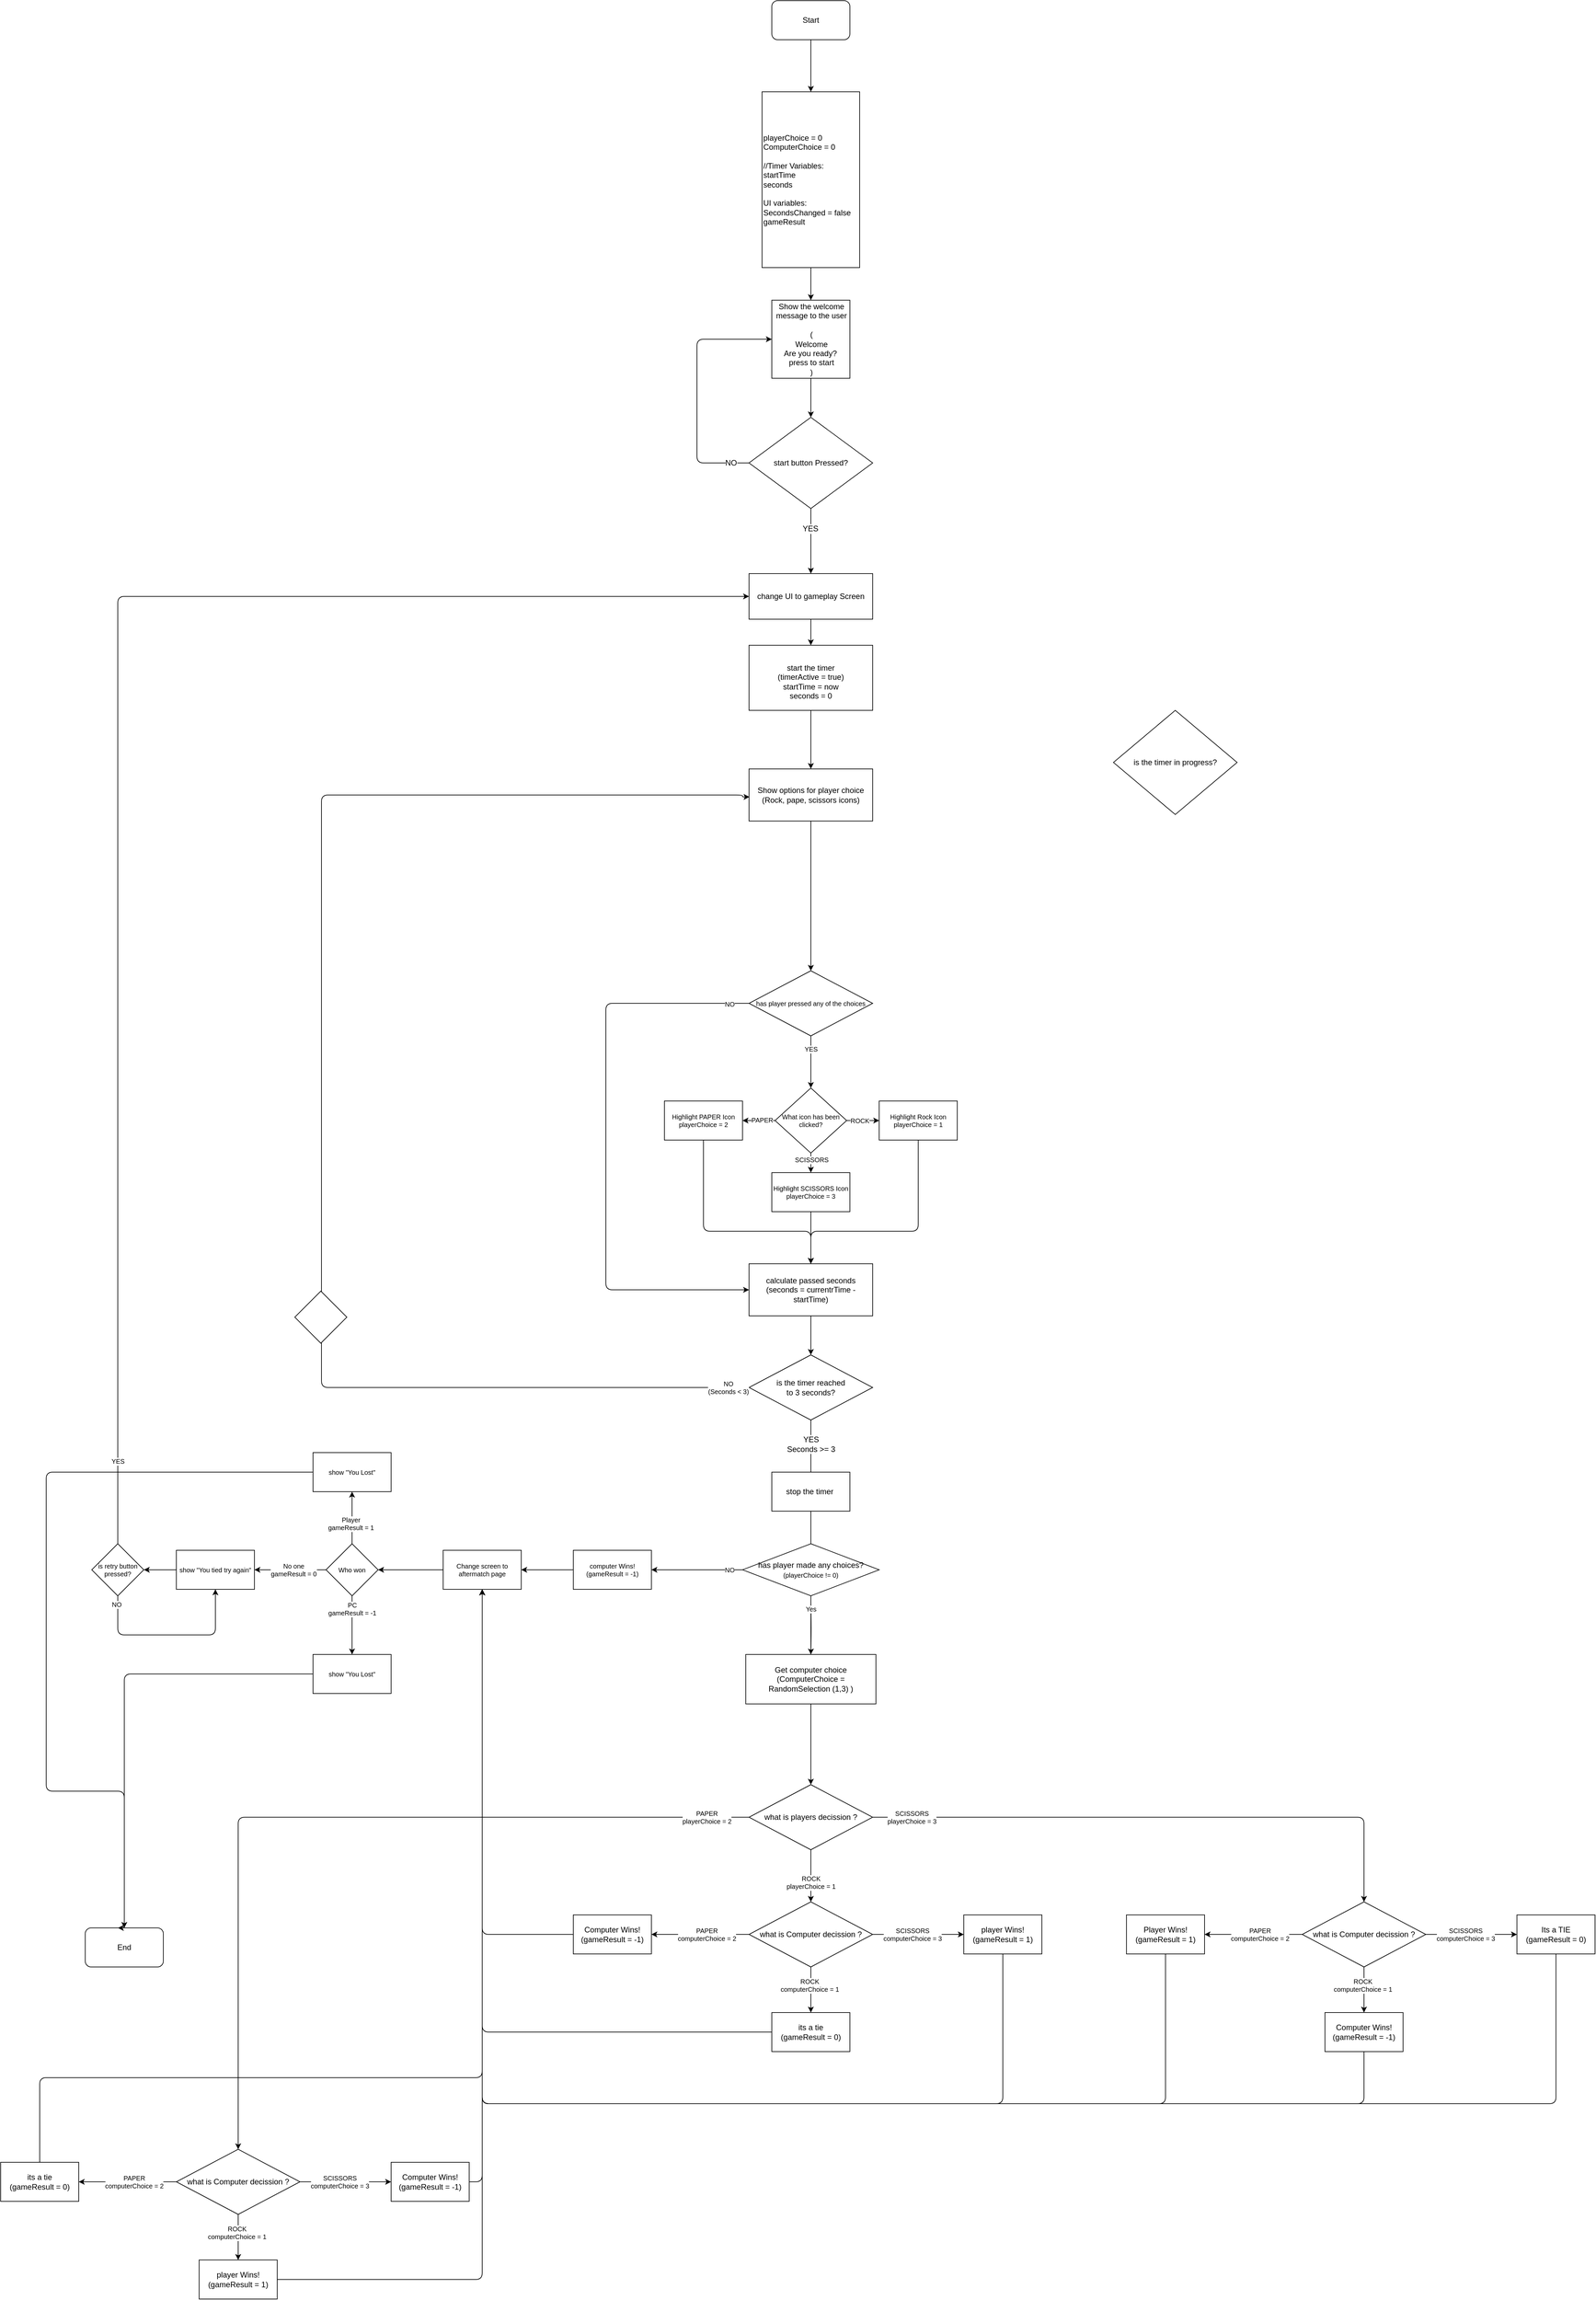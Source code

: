 <mxfile>
    <diagram id="PbanmtJ58wHPTWaSYTZD" name="Page-1">
        <mxGraphModel dx="1184" dy="220" grid="0" gridSize="10" guides="1" tooltips="1" connect="1" arrows="1" fold="1" page="1" pageScale="1" pageWidth="850" pageHeight="1100" math="0" shadow="0">
            <root>
                <mxCell id="0"/>
                <mxCell id="1" parent="0"/>
                <mxCell id="5" style="edgeStyle=none;html=1;" edge="1" parent="1" source="2" target="4">
                    <mxGeometry relative="1" as="geometry"/>
                </mxCell>
                <mxCell id="2" value="Start" style="rounded=1;whiteSpace=wrap;html=1;" vertex="1" parent="1">
                    <mxGeometry x="365" y="90" width="120" height="60" as="geometry"/>
                </mxCell>
                <mxCell id="3" value="End" style="rounded=1;whiteSpace=wrap;html=1;" vertex="1" parent="1">
                    <mxGeometry x="-690" y="3050" width="120" height="60" as="geometry"/>
                </mxCell>
                <mxCell id="11" value="" style="edgeStyle=none;html=1;" edge="1" parent="1" source="4" target="10">
                    <mxGeometry relative="1" as="geometry"/>
                </mxCell>
                <mxCell id="4" value="playerChoice = 0&lt;br&gt;ComputerChoice = 0&lt;br&gt;&lt;br&gt;//Timer Variables:&lt;br&gt;startTime&lt;br&gt;seconds&lt;br&gt;&lt;br&gt;UI variables:&lt;br&gt;SecondsChanged = false&lt;br&gt;gameResult" style="rounded=0;whiteSpace=wrap;html=1;shadow=0;glass=0;align=left;" vertex="1" parent="1">
                    <mxGeometry x="350" y="230" width="150" height="270" as="geometry"/>
                </mxCell>
                <mxCell id="16" style="edgeStyle=orthogonalEdgeStyle;html=1;" edge="1" parent="1" source="10" target="15">
                    <mxGeometry relative="1" as="geometry"/>
                </mxCell>
                <mxCell id="10" value="&lt;div style=&quot;text-align: center;&quot;&gt;&lt;span style=&quot;background-color: initial;&quot;&gt;Show the welcome message to the user&lt;/span&gt;&lt;/div&gt;&lt;div style=&quot;text-align: center;&quot;&gt;&lt;br&gt;&lt;/div&gt;&lt;div style=&quot;text-align: center;&quot;&gt;&lt;span style=&quot;background-color: initial;&quot;&gt;(&lt;/span&gt;&lt;/div&gt;&lt;div style=&quot;text-align: center;&quot;&gt;&lt;span style=&quot;background-color: initial;&quot;&gt;Welcome&lt;/span&gt;&lt;/div&gt;&lt;div style=&quot;text-align: center;&quot;&gt;Are you ready?&amp;nbsp;&lt;br&gt;press to start&lt;/div&gt;&lt;div style=&quot;text-align: center;&quot;&gt;&lt;span style=&quot;background-color: initial;&quot;&gt;)&lt;/span&gt;&lt;/div&gt;" style="whiteSpace=wrap;html=1;align=left;rounded=0;shadow=0;glass=0;" vertex="1" parent="1">
                    <mxGeometry x="365" y="550" width="120" height="120" as="geometry"/>
                </mxCell>
                <mxCell id="19" style="edgeStyle=orthogonalEdgeStyle;html=1;entryX=0;entryY=0.5;entryDx=0;entryDy=0;fontSize=5;" edge="1" parent="1" source="15" target="10">
                    <mxGeometry relative="1" as="geometry">
                        <Array as="points">
                            <mxPoint x="250" y="800"/>
                            <mxPoint x="250" y="610"/>
                        </Array>
                    </mxGeometry>
                </mxCell>
                <mxCell id="20" value="&lt;font style=&quot;font-size: 12px;&quot;&gt;NO&lt;/font&gt;" style="edgeLabel;html=1;align=center;verticalAlign=middle;resizable=0;points=[];fontSize=5;" vertex="1" connectable="0" parent="19">
                    <mxGeometry x="-0.851" relative="1" as="geometry">
                        <mxPoint as="offset"/>
                    </mxGeometry>
                </mxCell>
                <mxCell id="23" value="" style="edgeStyle=orthogonalEdgeStyle;html=1;fontSize=12;" edge="1" parent="1" source="15" target="22">
                    <mxGeometry relative="1" as="geometry"/>
                </mxCell>
                <mxCell id="24" value="YES" style="edgeLabel;html=1;align=center;verticalAlign=middle;resizable=0;points=[];fontSize=12;" vertex="1" connectable="0" parent="23">
                    <mxGeometry x="-0.388" y="-1" relative="1" as="geometry">
                        <mxPoint as="offset"/>
                    </mxGeometry>
                </mxCell>
                <mxCell id="15" value="start button Pressed?" style="rhombus;whiteSpace=wrap;html=1;rounded=0;shadow=0;glass=0;sketch=0;" vertex="1" parent="1">
                    <mxGeometry x="330" y="730" width="190" height="140" as="geometry"/>
                </mxCell>
                <mxCell id="28" style="edgeStyle=orthogonalEdgeStyle;html=1;fontSize=12;startArrow=none;" edge="1" parent="1" source="191" target="27">
                    <mxGeometry relative="1" as="geometry"/>
                </mxCell>
                <mxCell id="192" style="edgeStyle=orthogonalEdgeStyle;html=1;fontSize=10;" edge="1" parent="1" source="22" target="191">
                    <mxGeometry relative="1" as="geometry"/>
                </mxCell>
                <mxCell id="22" value="change UI to gameplay Screen" style="whiteSpace=wrap;html=1;rounded=0;shadow=0;glass=0;sketch=0;fontSize=12;" vertex="1" parent="1">
                    <mxGeometry x="330" y="970" width="190" height="70" as="geometry"/>
                </mxCell>
                <mxCell id="25" value="is the timer in progress?" style="rhombus;whiteSpace=wrap;html=1;rounded=0;shadow=0;glass=0;sketch=0;fontSize=12;" vertex="1" parent="1">
                    <mxGeometry x="890" y="1180" width="190" height="160" as="geometry"/>
                </mxCell>
                <mxCell id="172" style="edgeStyle=orthogonalEdgeStyle;html=1;fontSize=10;" edge="1" parent="1" source="27" target="171">
                    <mxGeometry relative="1" as="geometry"/>
                </mxCell>
                <mxCell id="27" value="Show options for player choice&lt;br&gt;(Rock, pape, scissors icons)" style="whiteSpace=wrap;html=1;rounded=0;shadow=0;glass=0;sketch=0;fontSize=12;" vertex="1" parent="1">
                    <mxGeometry x="330" y="1270" width="190" height="80" as="geometry"/>
                </mxCell>
                <mxCell id="32" style="edgeStyle=orthogonalEdgeStyle;html=1;fontSize=12;" edge="1" parent="1" source="29" target="31">
                    <mxGeometry relative="1" as="geometry"/>
                </mxCell>
                <mxCell id="29" value="calculate passed seconds&lt;br&gt;(seconds = currentrTime - startTime)" style="whiteSpace=wrap;html=1;rounded=0;shadow=0;glass=0;sketch=0;fontSize=12;" vertex="1" parent="1">
                    <mxGeometry x="330" y="2030" width="190" height="80" as="geometry"/>
                </mxCell>
                <mxCell id="38" style="edgeStyle=orthogonalEdgeStyle;html=1;fontSize=12;startArrow=none;" edge="1" parent="1" target="37">
                    <mxGeometry relative="1" as="geometry">
                        <mxPoint x="425" y="2550" as="sourcePoint"/>
                    </mxGeometry>
                </mxCell>
                <mxCell id="196" style="edgeStyle=orthogonalEdgeStyle;html=1;fontSize=10;entryX=0.004;entryY=0.537;entryDx=0;entryDy=0;entryPerimeter=0;startArrow=none;" edge="1" parent="1" source="216" target="27">
                    <mxGeometry relative="1" as="geometry">
                        <Array as="points">
                            <mxPoint x="-327" y="1310"/>
                            <mxPoint x="320" y="1310"/>
                            <mxPoint x="320" y="1313"/>
                        </Array>
                    </mxGeometry>
                </mxCell>
                <mxCell id="31" value="is the timer reached &lt;br&gt;to 3 seconds?" style="rhombus;whiteSpace=wrap;html=1;rounded=0;shadow=0;glass=0;sketch=0;fontSize=12;" vertex="1" parent="1">
                    <mxGeometry x="330" y="2170" width="190" height="100" as="geometry"/>
                </mxCell>
                <mxCell id="41" value="" style="edgeStyle=orthogonalEdgeStyle;html=1;fontSize=12;" edge="1" parent="1" source="37" target="42">
                    <mxGeometry relative="1" as="geometry">
                        <mxPoint x="425" y="2860" as="targetPoint"/>
                    </mxGeometry>
                </mxCell>
                <mxCell id="37" value="Get computer choice&lt;br&gt;(&lt;span style=&quot;text-align: left;&quot;&gt;ComputerChoice&amp;nbsp;= RandomSelection (1,3)&amp;nbsp;&lt;/span&gt;)" style="whiteSpace=wrap;html=1;rounded=0;shadow=0;glass=0;sketch=0;fontSize=12;" vertex="1" parent="1">
                    <mxGeometry x="325" y="2630" width="200" height="76" as="geometry"/>
                </mxCell>
                <mxCell id="93" style="edgeStyle=orthogonalEdgeStyle;html=1;fontSize=10;entryX=0.5;entryY=0;entryDx=0;entryDy=0;" edge="1" parent="1" source="42" target="140">
                    <mxGeometry relative="1" as="geometry">
                        <mxPoint x="660" y="2880" as="targetPoint"/>
                    </mxGeometry>
                </mxCell>
                <mxCell id="94" value="SCISSORS&lt;br&gt;playerChoice = 3" style="edgeLabel;html=1;align=center;verticalAlign=middle;resizable=0;points=[];fontSize=10;" vertex="1" connectable="0" parent="93">
                    <mxGeometry x="-0.19" y="1" relative="1" as="geometry">
                        <mxPoint x="-299" y="1" as="offset"/>
                    </mxGeometry>
                </mxCell>
                <mxCell id="103" value="" style="edgeStyle=orthogonalEdgeStyle;html=1;fontSize=10;" edge="1" parent="1" source="42" target="100">
                    <mxGeometry relative="1" as="geometry"/>
                </mxCell>
                <mxCell id="104" value="ROCK&lt;br&gt;playerChoice = 1" style="edgeLabel;html=1;align=center;verticalAlign=middle;resizable=0;points=[];fontSize=10;" vertex="1" connectable="0" parent="103">
                    <mxGeometry x="-0.211" y="3" relative="1" as="geometry">
                        <mxPoint x="-3" y="18" as="offset"/>
                    </mxGeometry>
                </mxCell>
                <mxCell id="134" value="" style="edgeStyle=orthogonalEdgeStyle;html=1;fontSize=10;" edge="1" source="140" target="141" parent="103">
                    <mxGeometry relative="1" as="geometry"/>
                </mxCell>
                <mxCell id="135" value="ROCK&lt;br&gt;computerChoice = 1" style="edgeLabel;html=1;align=center;verticalAlign=middle;resizable=0;points=[];fontSize=10;" vertex="1" connectable="0" parent="134">
                    <mxGeometry x="-0.211" y="-2" relative="1" as="geometry">
                        <mxPoint as="offset"/>
                    </mxGeometry>
                </mxCell>
                <mxCell id="148" value="" style="edgeStyle=orthogonalEdgeStyle;html=1;fontSize=10;" edge="1" source="154" target="155" parent="103">
                    <mxGeometry relative="1" as="geometry"/>
                </mxCell>
                <mxCell id="149" value="ROCK&lt;br&gt;computerChoice = 1" style="edgeLabel;html=1;align=center;verticalAlign=middle;resizable=0;points=[];fontSize=10;" vertex="1" connectable="0" parent="148">
                    <mxGeometry x="-0.211" y="-2" relative="1" as="geometry">
                        <mxPoint as="offset"/>
                    </mxGeometry>
                </mxCell>
                <mxCell id="111" value="PAPER&lt;br&gt;playerChoice = 2" style="edgeStyle=orthogonalEdgeStyle;html=1;fontSize=10;" edge="1" parent="1" source="42" target="154">
                    <mxGeometry x="-0.897" relative="1" as="geometry">
                        <mxPoint x="215" y="2880" as="targetPoint"/>
                        <mxPoint x="1" as="offset"/>
                    </mxGeometry>
                </mxCell>
                <mxCell id="42" value="what is players decission ?" style="rhombus;whiteSpace=wrap;html=1;rounded=0;shadow=0;glass=0;sketch=0;fontSize=12;" vertex="1" parent="1">
                    <mxGeometry x="330" y="2830" width="190" height="100" as="geometry"/>
                </mxCell>
                <mxCell id="51" value="" style="edgeStyle=orthogonalEdgeStyle;html=1;fontSize=12;endArrow=none;startArrow=none;" edge="1" parent="1" source="59" target="53">
                    <mxGeometry relative="1" as="geometry">
                        <mxPoint x="425" y="2270" as="sourcePoint"/>
                        <mxPoint x="425" y="2500" as="targetPoint"/>
                    </mxGeometry>
                </mxCell>
                <mxCell id="63" value="" style="edgeStyle=orthogonalEdgeStyle;html=1;fontSize=10;" edge="1" parent="1" source="53" target="62">
                    <mxGeometry relative="1" as="geometry"/>
                </mxCell>
                <mxCell id="64" value="NO" style="edgeLabel;html=1;align=center;verticalAlign=middle;resizable=0;points=[];fontSize=10;" vertex="1" connectable="0" parent="63">
                    <mxGeometry x="-0.274" relative="1" as="geometry">
                        <mxPoint x="31" as="offset"/>
                    </mxGeometry>
                </mxCell>
                <mxCell id="53" value="has player made any choices?&lt;br&gt;&lt;font style=&quot;font-size: 10px;&quot;&gt;(playerChoice != 0)&lt;/font&gt;" style="rhombus;whiteSpace=wrap;html=1;rounded=0;shadow=0;glass=0;sketch=0;fontSize=12;" vertex="1" parent="1">
                    <mxGeometry x="320" y="2460" width="210" height="80" as="geometry"/>
                </mxCell>
                <mxCell id="55" value="" style="edgeStyle=orthogonalEdgeStyle;html=1;fontSize=12;startArrow=none;endArrow=none;" edge="1" parent="1" source="53" target="37">
                    <mxGeometry relative="1" as="geometry">
                        <mxPoint x="425" y="2410" as="sourcePoint"/>
                        <mxPoint x="425" y="2490" as="targetPoint"/>
                    </mxGeometry>
                </mxCell>
                <mxCell id="56" value="Yes" style="edgeLabel;html=1;align=center;verticalAlign=middle;resizable=0;points=[];fontSize=10;" vertex="1" connectable="0" parent="55">
                    <mxGeometry x="-0.221" y="2" relative="1" as="geometry">
                        <mxPoint x="-2" y="-15" as="offset"/>
                    </mxGeometry>
                </mxCell>
                <mxCell id="60" value="" style="edgeStyle=orthogonalEdgeStyle;html=1;fontSize=12;endArrow=none;" edge="1" parent="1" source="31" target="59">
                    <mxGeometry relative="1" as="geometry">
                        <mxPoint x="425" y="2270" as="sourcePoint"/>
                        <mxPoint x="425" y="2520" as="targetPoint"/>
                    </mxGeometry>
                </mxCell>
                <mxCell id="61" value="YES&lt;br&gt;Seconds &amp;gt;= 3" style="edgeLabel;html=1;align=center;verticalAlign=middle;resizable=0;points=[];fontSize=12;" vertex="1" connectable="0" parent="60">
                    <mxGeometry x="-0.081" relative="1" as="geometry">
                        <mxPoint as="offset"/>
                    </mxGeometry>
                </mxCell>
                <mxCell id="59" value="&lt;span style=&quot;font-size: 12px;&quot;&gt;stop the timer&amp;nbsp;&lt;/span&gt;&lt;span style=&quot;font-size: 12px;&quot;&gt;&lt;br&gt;&lt;/span&gt;" style="rounded=0;whiteSpace=wrap;html=1;shadow=0;glass=0;sketch=0;fontSize=10;" vertex="1" parent="1">
                    <mxGeometry x="365" y="2350" width="120" height="60" as="geometry"/>
                </mxCell>
                <mxCell id="66" value="" style="edgeStyle=orthogonalEdgeStyle;html=1;fontSize=10;" edge="1" parent="1" source="62" target="65">
                    <mxGeometry relative="1" as="geometry"/>
                </mxCell>
                <mxCell id="62" value="computer Wins!&lt;br&gt;(gameResult = -1)" style="whiteSpace=wrap;html=1;rounded=0;shadow=0;glass=0;sketch=0;fontSize=10;" vertex="1" parent="1">
                    <mxGeometry x="60" y="2470" width="120" height="60" as="geometry"/>
                </mxCell>
                <mxCell id="68" value="" style="edgeStyle=orthogonalEdgeStyle;html=1;fontSize=10;" edge="1" parent="1" source="65" target="67">
                    <mxGeometry relative="1" as="geometry"/>
                </mxCell>
                <mxCell id="65" value="Change screen to aftermatch page" style="whiteSpace=wrap;html=1;rounded=0;shadow=0;glass=0;sketch=0;fontSize=10;" vertex="1" parent="1">
                    <mxGeometry x="-140" y="2470" width="120" height="60" as="geometry"/>
                </mxCell>
                <mxCell id="70" value="" style="edgeStyle=orthogonalEdgeStyle;html=1;fontSize=10;" edge="1" parent="1" source="67" target="69">
                    <mxGeometry relative="1" as="geometry"/>
                </mxCell>
                <mxCell id="71" value="PC&lt;br&gt;gameResult = -1" style="edgeLabel;html=1;align=center;verticalAlign=middle;resizable=0;points=[];fontSize=10;" vertex="1" connectable="0" parent="70">
                    <mxGeometry x="-0.756" relative="1" as="geometry">
                        <mxPoint y="9" as="offset"/>
                    </mxGeometry>
                </mxCell>
                <mxCell id="74" value="" style="edgeStyle=orthogonalEdgeStyle;html=1;fontSize=10;" edge="1" parent="1" source="67" target="73">
                    <mxGeometry relative="1" as="geometry"/>
                </mxCell>
                <mxCell id="75" value="Player&lt;br&gt;gameResult = 1" style="edgeLabel;html=1;align=center;verticalAlign=middle;resizable=0;points=[];fontSize=10;" vertex="1" connectable="0" parent="74">
                    <mxGeometry x="-0.23" y="2" relative="1" as="geometry">
                        <mxPoint as="offset"/>
                    </mxGeometry>
                </mxCell>
                <mxCell id="76" value="" style="edgeStyle=orthogonalEdgeStyle;html=1;fontSize=10;" edge="1" parent="1" source="67" target="72">
                    <mxGeometry relative="1" as="geometry"/>
                </mxCell>
                <mxCell id="77" value="No one&lt;br&gt;gameResult = 0" style="edgeLabel;html=1;align=center;verticalAlign=middle;resizable=0;points=[];fontSize=10;" vertex="1" connectable="0" parent="76">
                    <mxGeometry x="-0.229" y="-1" relative="1" as="geometry">
                        <mxPoint x="-8" y="1" as="offset"/>
                    </mxGeometry>
                </mxCell>
                <mxCell id="67" value="Who won&lt;br&gt;" style="rhombus;whiteSpace=wrap;html=1;fontSize=10;rounded=0;shadow=0;glass=0;sketch=0;" vertex="1" parent="1">
                    <mxGeometry x="-320" y="2460" width="80" height="80" as="geometry"/>
                </mxCell>
                <mxCell id="128" style="edgeStyle=orthogonalEdgeStyle;html=1;entryX=0.418;entryY=0.001;entryDx=0;entryDy=0;entryPerimeter=0;fontSize=10;" edge="1" parent="1" source="69" target="3">
                    <mxGeometry relative="1" as="geometry">
                        <Array as="points">
                            <mxPoint x="-630" y="2660"/>
                            <mxPoint x="-630" y="3050"/>
                        </Array>
                    </mxGeometry>
                </mxCell>
                <mxCell id="69" value="show &quot;You Lost&quot;" style="whiteSpace=wrap;html=1;fontSize=10;rounded=0;shadow=0;glass=0;sketch=0;" vertex="1" parent="1">
                    <mxGeometry x="-340" y="2630" width="120" height="60" as="geometry"/>
                </mxCell>
                <mxCell id="80" value="" style="edgeStyle=orthogonalEdgeStyle;html=1;fontSize=10;" edge="1" parent="1" source="72" target="79">
                    <mxGeometry relative="1" as="geometry"/>
                </mxCell>
                <mxCell id="72" value="show &quot;You tied try again&quot;&lt;br&gt;" style="whiteSpace=wrap;html=1;fontSize=10;rounded=0;shadow=0;glass=0;sketch=0;" vertex="1" parent="1">
                    <mxGeometry x="-550" y="2470" width="120" height="60" as="geometry"/>
                </mxCell>
                <mxCell id="132" style="edgeStyle=orthogonalEdgeStyle;html=1;fontSize=10;" edge="1" parent="1" source="73" target="3">
                    <mxGeometry relative="1" as="geometry">
                        <Array as="points">
                            <mxPoint x="-750" y="2350"/>
                            <mxPoint x="-750" y="2840"/>
                            <mxPoint x="-630" y="2840"/>
                        </Array>
                    </mxGeometry>
                </mxCell>
                <mxCell id="73" value="show &quot;You Lost&quot;" style="whiteSpace=wrap;html=1;fontSize=10;rounded=0;shadow=0;glass=0;sketch=0;" vertex="1" parent="1">
                    <mxGeometry x="-340" y="2320" width="120" height="60" as="geometry"/>
                </mxCell>
                <mxCell id="81" style="edgeStyle=orthogonalEdgeStyle;html=1;entryX=0.5;entryY=1;entryDx=0;entryDy=0;fontSize=10;" edge="1" parent="1" source="79" target="72">
                    <mxGeometry relative="1" as="geometry">
                        <Array as="points">
                            <mxPoint x="-640" y="2600"/>
                            <mxPoint x="-490" y="2600"/>
                        </Array>
                    </mxGeometry>
                </mxCell>
                <mxCell id="82" value="NO" style="edgeLabel;html=1;align=center;verticalAlign=middle;resizable=0;points=[];fontSize=10;" vertex="1" connectable="0" parent="81">
                    <mxGeometry x="-0.908" y="-2" relative="1" as="geometry">
                        <mxPoint as="offset"/>
                    </mxGeometry>
                </mxCell>
                <mxCell id="83" style="edgeStyle=orthogonalEdgeStyle;html=1;fontSize=10;" edge="1" parent="1" source="79" target="22">
                    <mxGeometry relative="1" as="geometry">
                        <mxPoint x="-650" y="1640" as="targetPoint"/>
                        <Array as="points">
                            <mxPoint x="-640" y="1005"/>
                        </Array>
                    </mxGeometry>
                </mxCell>
                <mxCell id="84" value="YES" style="edgeLabel;html=1;align=center;verticalAlign=middle;resizable=0;points=[];fontSize=10;" vertex="1" connectable="0" parent="83">
                    <mxGeometry x="-0.728" y="1" relative="1" as="geometry">
                        <mxPoint x="1" y="203" as="offset"/>
                    </mxGeometry>
                </mxCell>
                <mxCell id="79" value="is retry button pressed?" style="rhombus;whiteSpace=wrap;html=1;fontSize=10;rounded=0;shadow=0;glass=0;sketch=0;" vertex="1" parent="1">
                    <mxGeometry x="-680" y="2460" width="80" height="80" as="geometry"/>
                </mxCell>
                <mxCell id="115" value="" style="edgeStyle=orthogonalEdgeStyle;html=1;fontSize=10;" edge="1" parent="1" source="100" target="114">
                    <mxGeometry relative="1" as="geometry"/>
                </mxCell>
                <mxCell id="116" value="ROCK&lt;br&gt;computerChoice = 1" style="edgeLabel;html=1;align=center;verticalAlign=middle;resizable=0;points=[];fontSize=10;" vertex="1" connectable="0" parent="115">
                    <mxGeometry x="-0.211" y="-2" relative="1" as="geometry">
                        <mxPoint as="offset"/>
                    </mxGeometry>
                </mxCell>
                <mxCell id="117" style="edgeStyle=orthogonalEdgeStyle;html=1;fontSize=10;" edge="1" parent="1" source="100" target="127">
                    <mxGeometry relative="1" as="geometry">
                        <mxPoint x="190" y="3060" as="targetPoint"/>
                    </mxGeometry>
                </mxCell>
                <mxCell id="118" value="PAPER&lt;br&gt;computerChoice = 2" style="edgeLabel;html=1;align=center;verticalAlign=middle;resizable=0;points=[];fontSize=10;" vertex="1" connectable="0" parent="117">
                    <mxGeometry x="-0.13" relative="1" as="geometry">
                        <mxPoint as="offset"/>
                    </mxGeometry>
                </mxCell>
                <mxCell id="119" style="edgeStyle=orthogonalEdgeStyle;html=1;fontSize=10;" edge="1" parent="1" source="100" target="126">
                    <mxGeometry relative="1" as="geometry">
                        <mxPoint x="650" y="3060" as="targetPoint"/>
                    </mxGeometry>
                </mxCell>
                <mxCell id="120" value="SCISSORS&lt;br&gt;computerChoice = 3" style="edgeLabel;html=1;align=center;verticalAlign=middle;resizable=0;points=[];fontSize=10;" vertex="1" connectable="0" parent="119">
                    <mxGeometry x="-0.335" y="3" relative="1" as="geometry">
                        <mxPoint x="14" y="3" as="offset"/>
                    </mxGeometry>
                </mxCell>
                <mxCell id="100" value="what is Computer decission ?" style="rhombus;whiteSpace=wrap;html=1;rounded=0;shadow=0;glass=0;sketch=0;fontSize=12;" vertex="1" parent="1">
                    <mxGeometry x="330" y="3010" width="190" height="100" as="geometry"/>
                </mxCell>
                <mxCell id="130" style="edgeStyle=orthogonalEdgeStyle;html=1;fontSize=10;" edge="1" parent="1" source="114" target="65">
                    <mxGeometry relative="1" as="geometry"/>
                </mxCell>
                <mxCell id="114" value="its a tie&lt;br&gt;(gameResult = 0)" style="whiteSpace=wrap;html=1;rounded=0;shadow=0;glass=0;sketch=0;" vertex="1" parent="1">
                    <mxGeometry x="365" y="3180" width="120" height="60" as="geometry"/>
                </mxCell>
                <mxCell id="131" style="edgeStyle=orthogonalEdgeStyle;html=1;fontSize=10;" edge="1" parent="1" source="126" target="65">
                    <mxGeometry relative="1" as="geometry">
                        <Array as="points">
                            <mxPoint x="720" y="3320"/>
                            <mxPoint x="-80" y="3320"/>
                        </Array>
                    </mxGeometry>
                </mxCell>
                <mxCell id="126" value="&lt;span style=&quot;font-size: 12px;&quot;&gt;player Wins!&lt;/span&gt;&lt;br style=&quot;font-size: 12px;&quot;&gt;&lt;span style=&quot;font-size: 12px;&quot;&gt;(gameResult = 1)&lt;/span&gt;" style="rounded=0;whiteSpace=wrap;html=1;shadow=0;glass=0;sketch=0;fontSize=10;" vertex="1" parent="1">
                    <mxGeometry x="660" y="3030" width="120" height="60" as="geometry"/>
                </mxCell>
                <mxCell id="129" style="edgeStyle=orthogonalEdgeStyle;html=1;fontSize=10;" edge="1" parent="1" source="127" target="65">
                    <mxGeometry relative="1" as="geometry"/>
                </mxCell>
                <mxCell id="127" value="&lt;span style=&quot;font-size: 12px;&quot;&gt;Computer Wins!&lt;/span&gt;&lt;br style=&quot;font-size: 12px;&quot;&gt;&lt;span style=&quot;font-size: 12px;&quot;&gt;(gameResult = -1)&lt;/span&gt;" style="rounded=0;whiteSpace=wrap;html=1;shadow=0;glass=0;sketch=0;fontSize=10;" vertex="1" parent="1">
                    <mxGeometry x="60" y="3030" width="120" height="60" as="geometry"/>
                </mxCell>
                <mxCell id="136" style="edgeStyle=orthogonalEdgeStyle;html=1;fontSize=10;" edge="1" source="140" target="143" parent="1">
                    <mxGeometry relative="1" as="geometry">
                        <mxPoint x="1040" y="3060" as="targetPoint"/>
                    </mxGeometry>
                </mxCell>
                <mxCell id="137" value="PAPER&lt;br&gt;computerChoice = 2" style="edgeLabel;html=1;align=center;verticalAlign=middle;resizable=0;points=[];fontSize=10;" vertex="1" connectable="0" parent="136">
                    <mxGeometry x="-0.13" relative="1" as="geometry">
                        <mxPoint as="offset"/>
                    </mxGeometry>
                </mxCell>
                <mxCell id="138" style="edgeStyle=orthogonalEdgeStyle;html=1;fontSize=10;" edge="1" source="140" target="142" parent="1">
                    <mxGeometry relative="1" as="geometry">
                        <mxPoint x="1500" y="3060" as="targetPoint"/>
                    </mxGeometry>
                </mxCell>
                <mxCell id="139" value="SCISSORS&lt;br&gt;computerChoice = 3" style="edgeLabel;html=1;align=center;verticalAlign=middle;resizable=0;points=[];fontSize=10;" vertex="1" connectable="0" parent="138">
                    <mxGeometry x="-0.335" y="3" relative="1" as="geometry">
                        <mxPoint x="14" y="3" as="offset"/>
                    </mxGeometry>
                </mxCell>
                <mxCell id="140" value="what is Computer decission ?" style="rhombus;whiteSpace=wrap;html=1;rounded=0;shadow=0;glass=0;sketch=0;fontSize=12;" vertex="1" parent="1">
                    <mxGeometry x="1180" y="3010" width="190" height="100" as="geometry"/>
                </mxCell>
                <mxCell id="146" style="edgeStyle=orthogonalEdgeStyle;html=1;entryX=0.5;entryY=1;entryDx=0;entryDy=0;fontSize=10;" edge="1" parent="1" source="141" target="65">
                    <mxGeometry relative="1" as="geometry">
                        <Array as="points">
                            <mxPoint x="1275" y="3320"/>
                            <mxPoint x="-80" y="3320"/>
                        </Array>
                    </mxGeometry>
                </mxCell>
                <mxCell id="141" value="Computer Wins!&lt;br&gt;(gameResult = -1)" style="whiteSpace=wrap;html=1;rounded=0;shadow=0;glass=0;sketch=0;" vertex="1" parent="1">
                    <mxGeometry x="1215" y="3180" width="120" height="60" as="geometry"/>
                </mxCell>
                <mxCell id="147" style="edgeStyle=orthogonalEdgeStyle;html=1;entryX=0.5;entryY=1;entryDx=0;entryDy=0;fontSize=10;" edge="1" parent="1" source="142" target="65">
                    <mxGeometry relative="1" as="geometry">
                        <Array as="points">
                            <mxPoint x="1570" y="3320"/>
                            <mxPoint x="-80" y="3320"/>
                        </Array>
                    </mxGeometry>
                </mxCell>
                <mxCell id="142" value="&lt;span style=&quot;font-size: 12px;&quot;&gt;Its a TIE&lt;/span&gt;&lt;br style=&quot;font-size: 12px;&quot;&gt;&lt;span style=&quot;font-size: 12px;&quot;&gt;(gameResult = 0)&lt;/span&gt;" style="rounded=0;whiteSpace=wrap;html=1;shadow=0;glass=0;sketch=0;fontSize=10;" vertex="1" parent="1">
                    <mxGeometry x="1510" y="3030" width="120" height="60" as="geometry"/>
                </mxCell>
                <mxCell id="145" style="edgeStyle=orthogonalEdgeStyle;html=1;entryX=0.5;entryY=1;entryDx=0;entryDy=0;fontSize=10;" edge="1" parent="1" source="143" target="65">
                    <mxGeometry relative="1" as="geometry">
                        <Array as="points">
                            <mxPoint x="970" y="3320"/>
                            <mxPoint x="-80" y="3320"/>
                        </Array>
                    </mxGeometry>
                </mxCell>
                <mxCell id="143" value="&lt;span style=&quot;font-size: 12px;&quot;&gt;Player Wins!&lt;/span&gt;&lt;br style=&quot;font-size: 12px;&quot;&gt;&lt;span style=&quot;font-size: 12px;&quot;&gt;(gameResult = 1)&lt;/span&gt;" style="rounded=0;whiteSpace=wrap;html=1;shadow=0;glass=0;sketch=0;fontSize=10;" vertex="1" parent="1">
                    <mxGeometry x="910" y="3030" width="120" height="60" as="geometry"/>
                </mxCell>
                <mxCell id="150" style="edgeStyle=orthogonalEdgeStyle;html=1;fontSize=10;" edge="1" source="154" target="157" parent="1">
                    <mxGeometry relative="1" as="geometry">
                        <mxPoint x="-690" y="3440" as="targetPoint"/>
                    </mxGeometry>
                </mxCell>
                <mxCell id="151" value="PAPER&lt;br&gt;computerChoice = 2" style="edgeLabel;html=1;align=center;verticalAlign=middle;resizable=0;points=[];fontSize=10;" vertex="1" connectable="0" parent="150">
                    <mxGeometry x="-0.13" relative="1" as="geometry">
                        <mxPoint as="offset"/>
                    </mxGeometry>
                </mxCell>
                <mxCell id="152" style="edgeStyle=orthogonalEdgeStyle;html=1;fontSize=10;" edge="1" source="154" target="156" parent="1">
                    <mxGeometry relative="1" as="geometry">
                        <mxPoint x="-230" y="3440" as="targetPoint"/>
                    </mxGeometry>
                </mxCell>
                <mxCell id="153" value="SCISSORS&lt;br&gt;computerChoice = 3" style="edgeLabel;html=1;align=center;verticalAlign=middle;resizable=0;points=[];fontSize=10;" vertex="1" connectable="0" parent="152">
                    <mxGeometry x="-0.335" y="3" relative="1" as="geometry">
                        <mxPoint x="14" y="3" as="offset"/>
                    </mxGeometry>
                </mxCell>
                <mxCell id="154" value="what is Computer decission ?" style="rhombus;whiteSpace=wrap;html=1;rounded=0;shadow=0;glass=0;sketch=0;fontSize=12;" vertex="1" parent="1">
                    <mxGeometry x="-550" y="3390" width="190" height="100" as="geometry"/>
                </mxCell>
                <mxCell id="169" style="edgeStyle=orthogonalEdgeStyle;html=1;fontSize=10;" edge="1" parent="1" source="155" target="65">
                    <mxGeometry relative="1" as="geometry"/>
                </mxCell>
                <mxCell id="155" value="player Wins!&lt;br&gt;(gameResult = 1)" style="whiteSpace=wrap;html=1;rounded=0;shadow=0;glass=0;sketch=0;" vertex="1" parent="1">
                    <mxGeometry x="-515" y="3560" width="120" height="60" as="geometry"/>
                </mxCell>
                <mxCell id="168" style="edgeStyle=orthogonalEdgeStyle;html=1;fontSize=10;" edge="1" parent="1" source="156" target="65">
                    <mxGeometry relative="1" as="geometry">
                        <Array as="points">
                            <mxPoint x="-80" y="3440"/>
                        </Array>
                    </mxGeometry>
                </mxCell>
                <mxCell id="156" value="&lt;span style=&quot;font-size: 12px;&quot;&gt;Computer Wins!&lt;/span&gt;&lt;br style=&quot;font-size: 12px;&quot;&gt;&lt;span style=&quot;font-size: 12px;&quot;&gt;(gameResult = -1)&lt;/span&gt;" style="rounded=0;whiteSpace=wrap;html=1;shadow=0;glass=0;sketch=0;fontSize=10;" vertex="1" parent="1">
                    <mxGeometry x="-220" y="3410" width="120" height="60" as="geometry"/>
                </mxCell>
                <mxCell id="170" style="edgeStyle=orthogonalEdgeStyle;html=1;fontSize=10;" edge="1" parent="1" source="157" target="65">
                    <mxGeometry relative="1" as="geometry">
                        <Array as="points">
                            <mxPoint x="-760" y="3280"/>
                            <mxPoint x="-80" y="3280"/>
                        </Array>
                    </mxGeometry>
                </mxCell>
                <mxCell id="157" value="&lt;span style=&quot;font-size: 12px;&quot;&gt;its a tie&lt;/span&gt;&lt;br style=&quot;font-size: 12px;&quot;&gt;&lt;span style=&quot;font-size: 12px;&quot;&gt;(gameResult = 0)&lt;/span&gt;" style="rounded=0;whiteSpace=wrap;html=1;shadow=0;glass=0;sketch=0;fontSize=10;" vertex="1" parent="1">
                    <mxGeometry x="-820" y="3410" width="120" height="60" as="geometry"/>
                </mxCell>
                <mxCell id="173" style="edgeStyle=orthogonalEdgeStyle;html=1;fontSize=10;" edge="1" parent="1" source="171" target="178">
                    <mxGeometry relative="1" as="geometry">
                        <mxPoint x="425" y="1750.0" as="targetPoint"/>
                    </mxGeometry>
                </mxCell>
                <mxCell id="176" value="YES" style="edgeLabel;html=1;align=center;verticalAlign=middle;resizable=0;points=[];fontSize=10;" vertex="1" connectable="0" parent="173">
                    <mxGeometry x="-0.237" y="1" relative="1" as="geometry">
                        <mxPoint x="-1" y="-11" as="offset"/>
                    </mxGeometry>
                </mxCell>
                <mxCell id="205" value="" style="edgeStyle=orthogonalEdgeStyle;html=1;fontSize=10;" edge="1" parent="1" source="171" target="29">
                    <mxGeometry relative="1" as="geometry">
                        <mxPoint x="260.0" y="1630" as="targetPoint"/>
                        <Array as="points">
                            <mxPoint x="110" y="1630"/>
                            <mxPoint x="110" y="2070"/>
                        </Array>
                    </mxGeometry>
                </mxCell>
                <mxCell id="206" value="NO" style="edgeLabel;html=1;align=center;verticalAlign=middle;resizable=0;points=[];fontSize=10;" vertex="1" connectable="0" parent="205">
                    <mxGeometry x="-0.181" relative="1" as="geometry">
                        <mxPoint x="190" y="-140" as="offset"/>
                    </mxGeometry>
                </mxCell>
                <mxCell id="171" value="has player pressed any of the choices" style="rhombus;whiteSpace=wrap;html=1;rounded=0;shadow=0;glass=0;sketch=0;fontSize=10;" vertex="1" parent="1">
                    <mxGeometry x="330" y="1580" width="190" height="100" as="geometry"/>
                </mxCell>
                <mxCell id="180" value="" style="edgeStyle=orthogonalEdgeStyle;html=1;fontSize=10;" edge="1" parent="1" source="178" target="179">
                    <mxGeometry relative="1" as="geometry"/>
                </mxCell>
                <mxCell id="185" value="ROCK" style="edgeLabel;html=1;align=center;verticalAlign=middle;resizable=0;points=[];fontSize=10;" vertex="1" connectable="0" parent="180">
                    <mxGeometry x="-0.371" relative="1" as="geometry">
                        <mxPoint x="4" as="offset"/>
                    </mxGeometry>
                </mxCell>
                <mxCell id="182" value="" style="edgeStyle=orthogonalEdgeStyle;html=1;fontSize=10;" edge="1" parent="1" source="178" target="181">
                    <mxGeometry relative="1" as="geometry"/>
                </mxCell>
                <mxCell id="187" value="SCISSORS" style="edgeLabel;html=1;align=center;verticalAlign=middle;resizable=0;points=[];fontSize=10;" vertex="1" connectable="0" parent="182">
                    <mxGeometry x="-0.369" y="1" relative="1" as="geometry">
                        <mxPoint as="offset"/>
                    </mxGeometry>
                </mxCell>
                <mxCell id="184" value="" style="edgeStyle=orthogonalEdgeStyle;html=1;fontSize=10;" edge="1" parent="1" source="178" target="183">
                    <mxGeometry relative="1" as="geometry"/>
                </mxCell>
                <mxCell id="186" value="PAPER" style="edgeLabel;html=1;align=center;verticalAlign=middle;resizable=0;points=[];fontSize=10;" vertex="1" connectable="0" parent="184">
                    <mxGeometry x="-0.183" y="-1" relative="1" as="geometry">
                        <mxPoint as="offset"/>
                    </mxGeometry>
                </mxCell>
                <mxCell id="178" value="What icon has been clicked?" style="rhombus;whiteSpace=wrap;html=1;rounded=0;shadow=0;glass=0;sketch=0;fontSize=10;" vertex="1" parent="1">
                    <mxGeometry x="370" y="1760" width="110" height="100" as="geometry"/>
                </mxCell>
                <mxCell id="212" style="edgeStyle=orthogonalEdgeStyle;html=1;fontSize=10;" edge="1" parent="1" source="179" target="29">
                    <mxGeometry relative="1" as="geometry">
                        <Array as="points">
                            <mxPoint x="590" y="1980"/>
                            <mxPoint x="425" y="1980"/>
                        </Array>
                    </mxGeometry>
                </mxCell>
                <mxCell id="179" value="Highlight Rock Icon&lt;br&gt;playerChoice = 1" style="whiteSpace=wrap;html=1;fontSize=10;rounded=0;shadow=0;glass=0;sketch=0;" vertex="1" parent="1">
                    <mxGeometry x="530" y="1780" width="120" height="60" as="geometry"/>
                </mxCell>
                <mxCell id="210" value="" style="edgeStyle=orthogonalEdgeStyle;html=1;fontSize=10;" edge="1" parent="1" source="181" target="29">
                    <mxGeometry relative="1" as="geometry"/>
                </mxCell>
                <mxCell id="181" value="Highlight SCISSORS Icon&lt;br&gt;playerChoice = 3" style="whiteSpace=wrap;html=1;fontSize=10;rounded=0;shadow=0;glass=0;sketch=0;" vertex="1" parent="1">
                    <mxGeometry x="365" y="1890" width="120" height="60" as="geometry"/>
                </mxCell>
                <mxCell id="211" style="edgeStyle=orthogonalEdgeStyle;html=1;fontSize=10;" edge="1" parent="1" source="183" target="29">
                    <mxGeometry relative="1" as="geometry">
                        <Array as="points">
                            <mxPoint x="260" y="1980"/>
                            <mxPoint x="425" y="1980"/>
                        </Array>
                    </mxGeometry>
                </mxCell>
                <mxCell id="183" value="Highlight PAPER Icon&lt;br&gt;playerChoice = 2" style="whiteSpace=wrap;html=1;fontSize=10;rounded=0;shadow=0;glass=0;sketch=0;" vertex="1" parent="1">
                    <mxGeometry x="200" y="1780" width="120" height="60" as="geometry"/>
                </mxCell>
                <mxCell id="191" value="&lt;br style=&quot;font-size: 12px;&quot;&gt;&lt;span style=&quot;font-size: 12px;&quot;&gt;start the timer&lt;/span&gt;&lt;br style=&quot;font-size: 12px;&quot;&gt;&lt;span style=&quot;font-size: 12px;&quot;&gt;(timerActive = true)&lt;/span&gt;&lt;br style=&quot;font-size: 12px;&quot;&gt;&lt;span style=&quot;font-size: 12px;&quot;&gt;startTime = now&lt;/span&gt;&lt;br style=&quot;font-size: 12px;&quot;&gt;&lt;span style=&quot;font-size: 12px;&quot;&gt;seconds = 0&lt;/span&gt;" style="rounded=0;whiteSpace=wrap;html=1;shadow=0;glass=0;sketch=0;fontSize=10;" vertex="1" parent="1">
                    <mxGeometry x="330" y="1080" width="190" height="100" as="geometry"/>
                </mxCell>
                <mxCell id="214" value="" style="edgeStyle=orthogonalEdgeStyle;html=1;fontSize=10;endArrow=none;" edge="1" parent="1" source="31" target="216">
                    <mxGeometry relative="1" as="geometry">
                        <mxPoint x="330" y="2220" as="sourcePoint"/>
                        <mxPoint x="-208" y="2180" as="targetPoint"/>
                        <Array as="points">
                            <mxPoint x="-327" y="2220"/>
                        </Array>
                    </mxGeometry>
                </mxCell>
                <mxCell id="215" value="NO&lt;br&gt;(Seconds &amp;lt; 3)" style="edgeLabel;html=1;align=center;verticalAlign=middle;resizable=0;points=[];fontSize=10;" vertex="1" connectable="0" parent="214">
                    <mxGeometry x="-0.943" y="2" relative="1" as="geometry">
                        <mxPoint x="-12" y="-2" as="offset"/>
                    </mxGeometry>
                </mxCell>
                <mxCell id="216" value="" style="rhombus;whiteSpace=wrap;html=1;rounded=0;shadow=0;glass=0;sketch=0;fontSize=10;" vertex="1" parent="1">
                    <mxGeometry x="-368" y="2072" width="80" height="80" as="geometry"/>
                </mxCell>
            </root>
        </mxGraphModel>
    </diagram>
</mxfile>